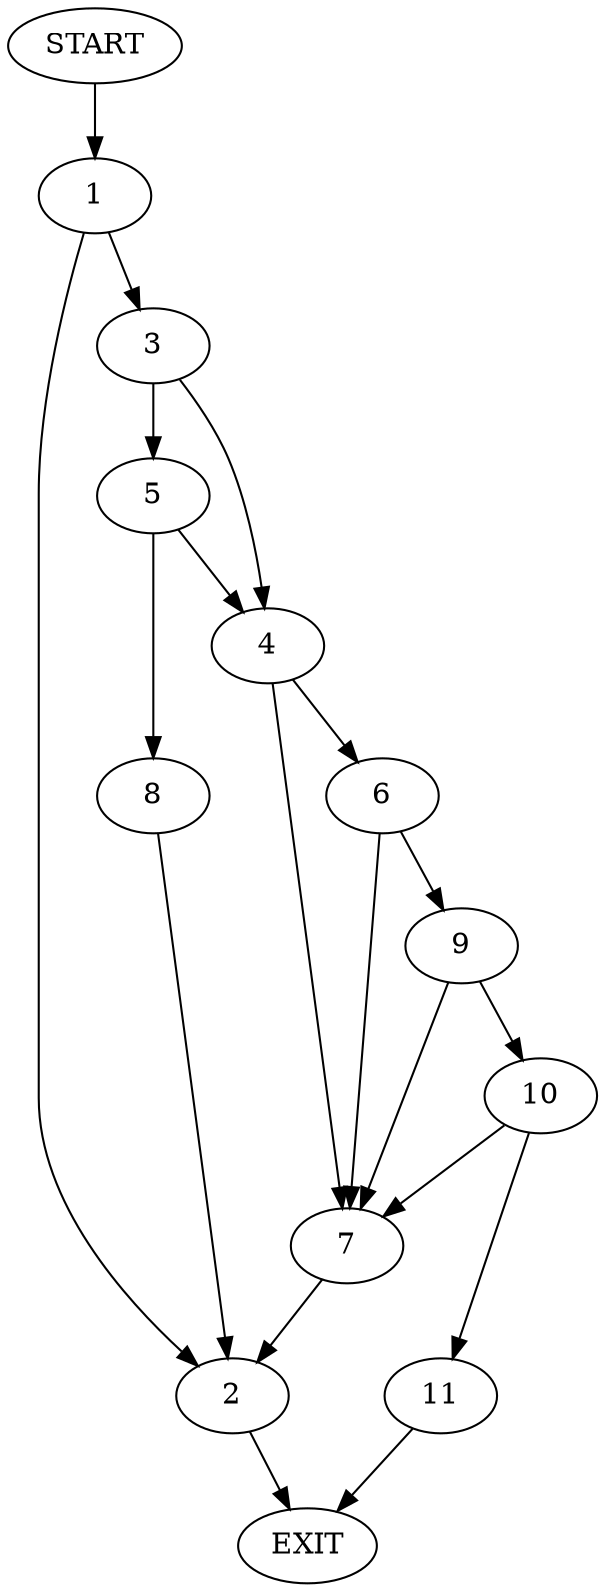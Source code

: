 digraph {
0 [label="START"]
12 [label="EXIT"]
0 -> 1
1 -> 2
1 -> 3
2 -> 12
3 -> 4
3 -> 5
4 -> 6
4 -> 7
5 -> 8
5 -> 4
8 -> 2
6 -> 7
6 -> 9
7 -> 2
9 -> 10
9 -> 7
10 -> 11
10 -> 7
11 -> 12
}
